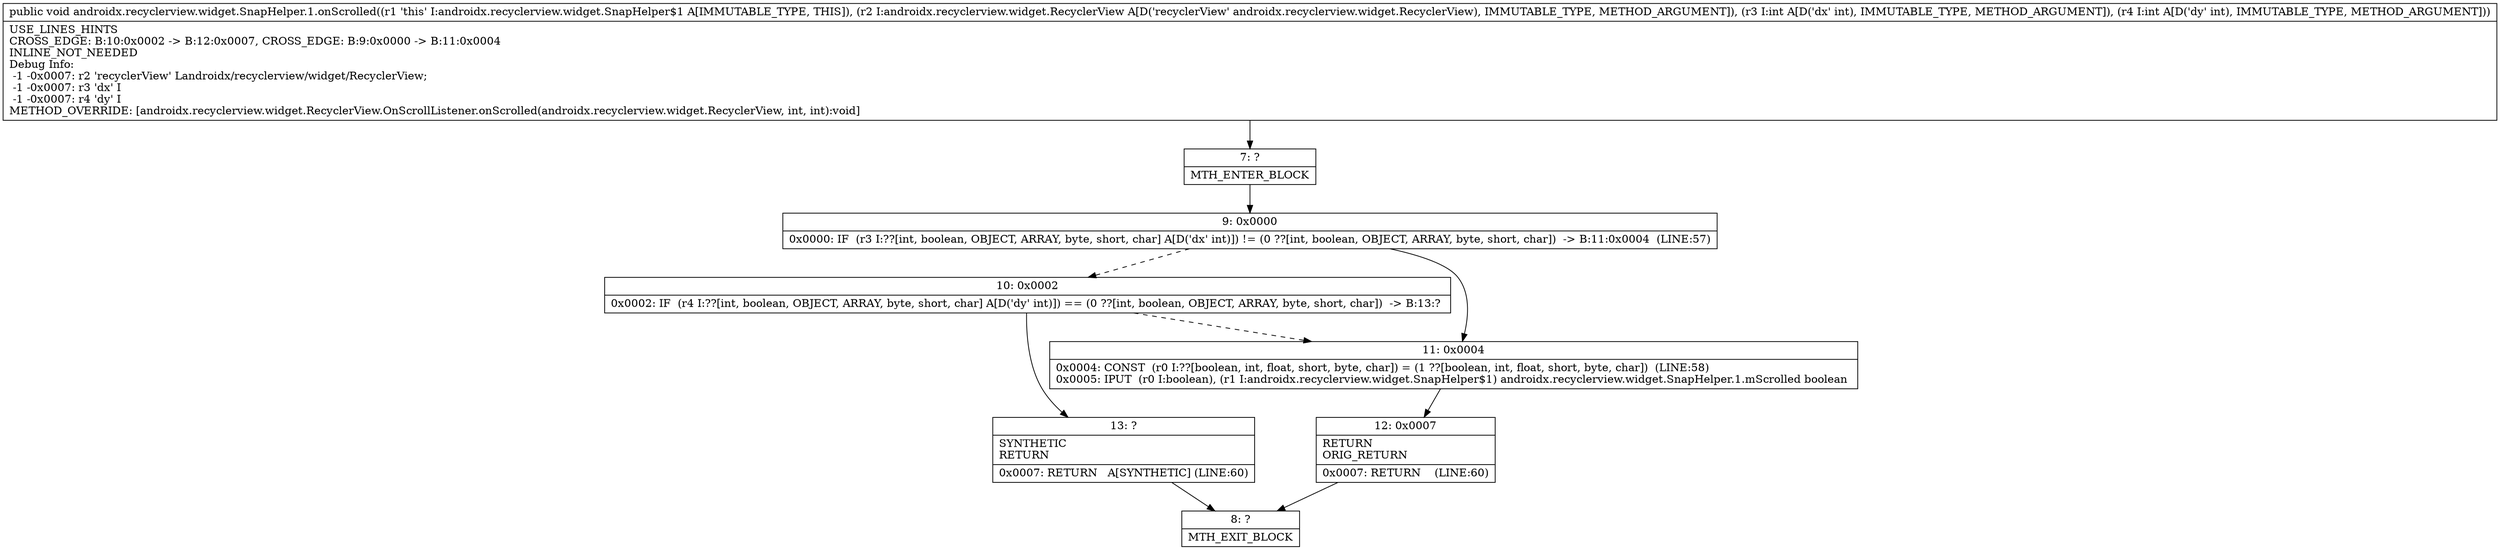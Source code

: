 digraph "CFG forandroidx.recyclerview.widget.SnapHelper.1.onScrolled(Landroidx\/recyclerview\/widget\/RecyclerView;II)V" {
Node_7 [shape=record,label="{7\:\ ?|MTH_ENTER_BLOCK\l}"];
Node_9 [shape=record,label="{9\:\ 0x0000|0x0000: IF  (r3 I:??[int, boolean, OBJECT, ARRAY, byte, short, char] A[D('dx' int)]) != (0 ??[int, boolean, OBJECT, ARRAY, byte, short, char])  \-\> B:11:0x0004  (LINE:57)\l}"];
Node_10 [shape=record,label="{10\:\ 0x0002|0x0002: IF  (r4 I:??[int, boolean, OBJECT, ARRAY, byte, short, char] A[D('dy' int)]) == (0 ??[int, boolean, OBJECT, ARRAY, byte, short, char])  \-\> B:13:? \l}"];
Node_13 [shape=record,label="{13\:\ ?|SYNTHETIC\lRETURN\l|0x0007: RETURN   A[SYNTHETIC] (LINE:60)\l}"];
Node_8 [shape=record,label="{8\:\ ?|MTH_EXIT_BLOCK\l}"];
Node_11 [shape=record,label="{11\:\ 0x0004|0x0004: CONST  (r0 I:??[boolean, int, float, short, byte, char]) = (1 ??[boolean, int, float, short, byte, char])  (LINE:58)\l0x0005: IPUT  (r0 I:boolean), (r1 I:androidx.recyclerview.widget.SnapHelper$1) androidx.recyclerview.widget.SnapHelper.1.mScrolled boolean \l}"];
Node_12 [shape=record,label="{12\:\ 0x0007|RETURN\lORIG_RETURN\l|0x0007: RETURN    (LINE:60)\l}"];
MethodNode[shape=record,label="{public void androidx.recyclerview.widget.SnapHelper.1.onScrolled((r1 'this' I:androidx.recyclerview.widget.SnapHelper$1 A[IMMUTABLE_TYPE, THIS]), (r2 I:androidx.recyclerview.widget.RecyclerView A[D('recyclerView' androidx.recyclerview.widget.RecyclerView), IMMUTABLE_TYPE, METHOD_ARGUMENT]), (r3 I:int A[D('dx' int), IMMUTABLE_TYPE, METHOD_ARGUMENT]), (r4 I:int A[D('dy' int), IMMUTABLE_TYPE, METHOD_ARGUMENT]))  | USE_LINES_HINTS\lCROSS_EDGE: B:10:0x0002 \-\> B:12:0x0007, CROSS_EDGE: B:9:0x0000 \-\> B:11:0x0004\lINLINE_NOT_NEEDED\lDebug Info:\l  \-1 \-0x0007: r2 'recyclerView' Landroidx\/recyclerview\/widget\/RecyclerView;\l  \-1 \-0x0007: r3 'dx' I\l  \-1 \-0x0007: r4 'dy' I\lMETHOD_OVERRIDE: [androidx.recyclerview.widget.RecyclerView.OnScrollListener.onScrolled(androidx.recyclerview.widget.RecyclerView, int, int):void]\l}"];
MethodNode -> Node_7;Node_7 -> Node_9;
Node_9 -> Node_10[style=dashed];
Node_9 -> Node_11;
Node_10 -> Node_11[style=dashed];
Node_10 -> Node_13;
Node_13 -> Node_8;
Node_11 -> Node_12;
Node_12 -> Node_8;
}

